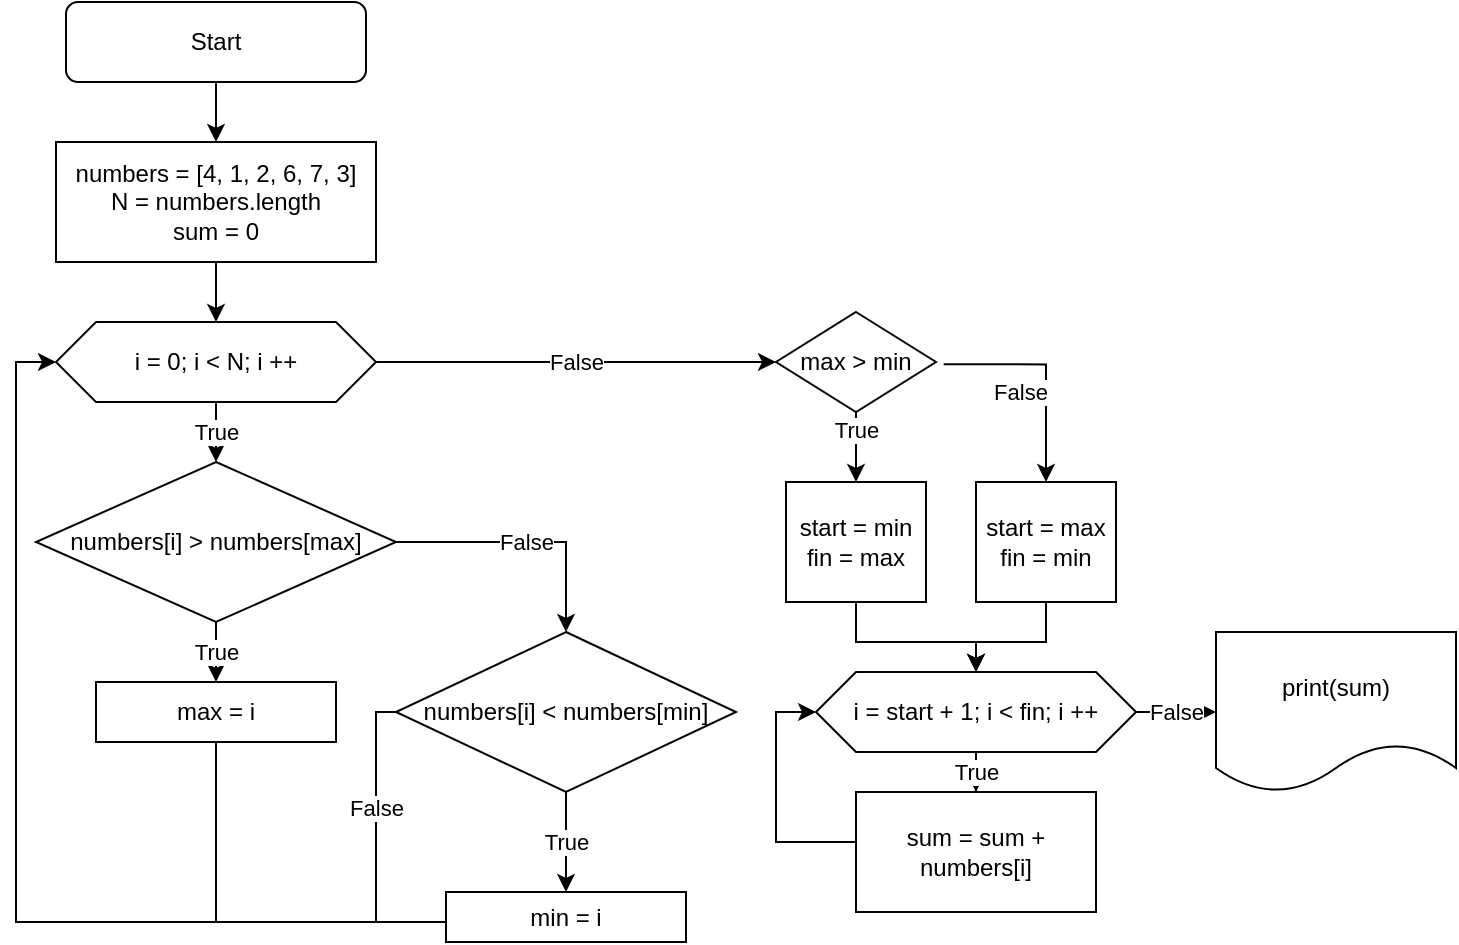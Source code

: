 <mxfile version="20.6.2" type="device"><diagram id="C5RBs43oDa-KdzZeNtuy" name="Page-1"><mxGraphModel dx="768" dy="777" grid="1" gridSize="10" guides="1" tooltips="1" connect="1" arrows="1" fold="1" page="1" pageScale="1" pageWidth="827" pageHeight="1169" math="0" shadow="0"><root><mxCell id="WIyWlLk6GJQsqaUBKTNV-0"/><mxCell id="WIyWlLk6GJQsqaUBKTNV-1" parent="WIyWlLk6GJQsqaUBKTNV-0"/><mxCell id="7_VOB7UUka5l8laXfHVr-1" value="" style="edgeStyle=orthogonalEdgeStyle;rounded=0;orthogonalLoop=1;jettySize=auto;html=1;" parent="WIyWlLk6GJQsqaUBKTNV-1" source="WIyWlLk6GJQsqaUBKTNV-3" target="7_VOB7UUka5l8laXfHVr-0" edge="1"><mxGeometry relative="1" as="geometry"/></mxCell><mxCell id="WIyWlLk6GJQsqaUBKTNV-3" value="Start" style="rounded=1;whiteSpace=wrap;html=1;fontSize=12;glass=0;strokeWidth=1;shadow=0;" parent="WIyWlLk6GJQsqaUBKTNV-1" vertex="1"><mxGeometry x="165" y="100" width="150" height="40" as="geometry"/></mxCell><mxCell id="7_VOB7UUka5l8laXfHVr-3" value="" style="edgeStyle=orthogonalEdgeStyle;rounded=0;orthogonalLoop=1;jettySize=auto;html=1;" parent="WIyWlLk6GJQsqaUBKTNV-1" source="7_VOB7UUka5l8laXfHVr-0" edge="1"><mxGeometry relative="1" as="geometry"><mxPoint x="240" y="260" as="targetPoint"/></mxGeometry></mxCell><mxCell id="7_VOB7UUka5l8laXfHVr-0" value="numbers = [4, 1, 2, 6, 7, 3]&lt;br&gt;N = numbers.length&lt;br&gt;sum = 0" style="whiteSpace=wrap;html=1;rounded=1;glass=0;strokeWidth=1;shadow=0;arcSize=0;" parent="WIyWlLk6GJQsqaUBKTNV-1" vertex="1"><mxGeometry x="160" y="170" width="160" height="60" as="geometry"/></mxCell><mxCell id="7_VOB7UUka5l8laXfHVr-15" value="True" style="edgeStyle=orthogonalEdgeStyle;rounded=0;orthogonalLoop=1;jettySize=auto;html=1;" parent="WIyWlLk6GJQsqaUBKTNV-1" source="7_VOB7UUka5l8laXfHVr-11" target="7_VOB7UUka5l8laXfHVr-12" edge="1"><mxGeometry relative="1" as="geometry"/></mxCell><mxCell id="7_VOB7UUka5l8laXfHVr-29" value="False" style="edgeStyle=orthogonalEdgeStyle;rounded=0;orthogonalLoop=1;jettySize=auto;html=1;entryX=0;entryY=0.5;entryDx=0;entryDy=0;" parent="WIyWlLk6GJQsqaUBKTNV-1" source="7_VOB7UUka5l8laXfHVr-11" target="7_VOB7UUka5l8laXfHVr-30" edge="1"><mxGeometry relative="1" as="geometry"><mxPoint x="390" y="280" as="targetPoint"/></mxGeometry></mxCell><mxCell id="7_VOB7UUka5l8laXfHVr-11" value="i = 0; i &amp;lt; N; i ++" style="shape=hexagon;perimeter=hexagonPerimeter2;whiteSpace=wrap;html=1;fixedSize=1;" parent="WIyWlLk6GJQsqaUBKTNV-1" vertex="1"><mxGeometry x="160" y="260" width="160" height="40" as="geometry"/></mxCell><mxCell id="7_VOB7UUka5l8laXfHVr-17" value="True" style="edgeStyle=orthogonalEdgeStyle;rounded=0;orthogonalLoop=1;jettySize=auto;html=1;" parent="WIyWlLk6GJQsqaUBKTNV-1" source="7_VOB7UUka5l8laXfHVr-12" target="7_VOB7UUka5l8laXfHVr-16" edge="1"><mxGeometry relative="1" as="geometry"/></mxCell><mxCell id="7_VOB7UUka5l8laXfHVr-20" value="False" style="edgeStyle=orthogonalEdgeStyle;rounded=0;orthogonalLoop=1;jettySize=auto;html=1;exitX=1;exitY=0.5;exitDx=0;exitDy=0;entryX=0.5;entryY=0;entryDx=0;entryDy=0;" parent="WIyWlLk6GJQsqaUBKTNV-1" source="7_VOB7UUka5l8laXfHVr-12" target="7_VOB7UUka5l8laXfHVr-18" edge="1"><mxGeometry relative="1" as="geometry"/></mxCell><mxCell id="7_VOB7UUka5l8laXfHVr-12" value="numbers[i] &amp;gt; numbers[max]" style="rhombus;whiteSpace=wrap;html=1;" parent="WIyWlLk6GJQsqaUBKTNV-1" vertex="1"><mxGeometry x="150" y="330" width="180" height="80" as="geometry"/></mxCell><mxCell id="7_VOB7UUka5l8laXfHVr-24" value="" style="edgeStyle=orthogonalEdgeStyle;rounded=0;orthogonalLoop=1;jettySize=auto;html=1;endArrow=none;endFill=0;" parent="WIyWlLk6GJQsqaUBKTNV-1" source="7_VOB7UUka5l8laXfHVr-16" edge="1"><mxGeometry relative="1" as="geometry"><mxPoint x="240" y="560" as="targetPoint"/></mxGeometry></mxCell><mxCell id="7_VOB7UUka5l8laXfHVr-16" value="max = i" style="whiteSpace=wrap;html=1;" parent="WIyWlLk6GJQsqaUBKTNV-1" vertex="1"><mxGeometry x="180" y="440" width="120" height="30" as="geometry"/></mxCell><mxCell id="7_VOB7UUka5l8laXfHVr-22" value="True" style="edgeStyle=orthogonalEdgeStyle;rounded=0;orthogonalLoop=1;jettySize=auto;html=1;" parent="WIyWlLk6GJQsqaUBKTNV-1" source="7_VOB7UUka5l8laXfHVr-18" target="7_VOB7UUka5l8laXfHVr-21" edge="1"><mxGeometry relative="1" as="geometry"/></mxCell><mxCell id="7_VOB7UUka5l8laXfHVr-26" value="False" style="edgeStyle=orthogonalEdgeStyle;rounded=0;orthogonalLoop=1;jettySize=auto;html=1;endArrow=none;endFill=0;" parent="WIyWlLk6GJQsqaUBKTNV-1" source="7_VOB7UUka5l8laXfHVr-18" edge="1"><mxGeometry relative="1" as="geometry"><Array as="points"><mxPoint x="320" y="455"/><mxPoint x="320" y="558"/></Array><mxPoint x="320" y="560" as="targetPoint"/></mxGeometry></mxCell><mxCell id="7_VOB7UUka5l8laXfHVr-18" value="numbers[i] &amp;lt; numbers[min]" style="rhombus;whiteSpace=wrap;html=1;" parent="WIyWlLk6GJQsqaUBKTNV-1" vertex="1"><mxGeometry x="330" y="415" width="170" height="80" as="geometry"/></mxCell><mxCell id="7_VOB7UUka5l8laXfHVr-21" value="min = i" style="whiteSpace=wrap;html=1;" parent="WIyWlLk6GJQsqaUBKTNV-1" vertex="1"><mxGeometry x="355" y="545" width="120" height="25" as="geometry"/></mxCell><mxCell id="7_VOB7UUka5l8laXfHVr-27" style="edgeStyle=orthogonalEdgeStyle;rounded=0;orthogonalLoop=1;jettySize=auto;html=1;entryX=0;entryY=0.5;entryDx=0;entryDy=0;exitX=0;exitY=0.5;exitDx=0;exitDy=0;" parent="WIyWlLk6GJQsqaUBKTNV-1" source="7_VOB7UUka5l8laXfHVr-21" target="7_VOB7UUka5l8laXfHVr-11" edge="1"><mxGeometry relative="1" as="geometry"><mxPoint x="180" y="557.5" as="sourcePoint"/><Array as="points"><mxPoint x="355" y="560"/><mxPoint x="140" y="560"/><mxPoint x="140" y="280"/></Array></mxGeometry></mxCell><mxCell id="7_VOB7UUka5l8laXfHVr-32" value="True" style="edgeStyle=orthogonalEdgeStyle;rounded=0;orthogonalLoop=1;jettySize=auto;html=1;exitX=0.5;exitY=1;exitDx=0;exitDy=0;" parent="WIyWlLk6GJQsqaUBKTNV-1" source="7_VOB7UUka5l8laXfHVr-30" target="7_VOB7UUka5l8laXfHVr-31" edge="1"><mxGeometry x="-0.501" relative="1" as="geometry"><mxPoint x="600" y="310" as="sourcePoint"/><Array as="points"><mxPoint x="560" y="320"/><mxPoint x="560" y="320"/></Array><mxPoint as="offset"/></mxGeometry></mxCell><mxCell id="7_VOB7UUka5l8laXfHVr-34" value="" style="edgeStyle=orthogonalEdgeStyle;rounded=0;orthogonalLoop=1;jettySize=auto;html=1;exitX=1.048;exitY=0.523;exitDx=0;exitDy=0;exitPerimeter=0;" parent="WIyWlLk6GJQsqaUBKTNV-1" source="7_VOB7UUka5l8laXfHVr-30" target="7_VOB7UUka5l8laXfHVr-33" edge="1"><mxGeometry relative="1" as="geometry"><Array as="points"><mxPoint x="655" y="281"/></Array></mxGeometry></mxCell><mxCell id="7_VOB7UUka5l8laXfHVr-35" value="False" style="edgeLabel;html=1;align=center;verticalAlign=middle;resizable=0;points=[];" parent="7_VOB7UUka5l8laXfHVr-34" vertex="1" connectable="0"><mxGeometry x="-0.346" y="-2" relative="1" as="geometry"><mxPoint x="2" y="12" as="offset"/></mxGeometry></mxCell><mxCell id="7_VOB7UUka5l8laXfHVr-30" value="max &amp;gt; min" style="rhombus;whiteSpace=wrap;html=1;" parent="WIyWlLk6GJQsqaUBKTNV-1" vertex="1"><mxGeometry x="520" y="255" width="80" height="50" as="geometry"/></mxCell><mxCell id="7_VOB7UUka5l8laXfHVr-37" style="edgeStyle=orthogonalEdgeStyle;rounded=0;orthogonalLoop=1;jettySize=auto;html=1;" parent="WIyWlLk6GJQsqaUBKTNV-1" source="7_VOB7UUka5l8laXfHVr-31" target="7_VOB7UUka5l8laXfHVr-36" edge="1"><mxGeometry relative="1" as="geometry"><Array as="points"><mxPoint x="560" y="420"/><mxPoint x="620" y="420"/></Array></mxGeometry></mxCell><mxCell id="7_VOB7UUka5l8laXfHVr-31" value="start = min&lt;br&gt;fin = max" style="whiteSpace=wrap;html=1;" parent="WIyWlLk6GJQsqaUBKTNV-1" vertex="1"><mxGeometry x="525" y="340" width="70" height="60" as="geometry"/></mxCell><mxCell id="7_VOB7UUka5l8laXfHVr-40" style="edgeStyle=orthogonalEdgeStyle;rounded=0;orthogonalLoop=1;jettySize=auto;html=1;entryX=0.5;entryY=0;entryDx=0;entryDy=0;" parent="WIyWlLk6GJQsqaUBKTNV-1" source="7_VOB7UUka5l8laXfHVr-33" target="7_VOB7UUka5l8laXfHVr-36" edge="1"><mxGeometry relative="1" as="geometry"><Array as="points"><mxPoint x="655" y="420"/><mxPoint x="620" y="420"/></Array></mxGeometry></mxCell><mxCell id="7_VOB7UUka5l8laXfHVr-33" value="start = max&lt;br&gt;fin = min" style="whiteSpace=wrap;html=1;" parent="WIyWlLk6GJQsqaUBKTNV-1" vertex="1"><mxGeometry x="620" y="340" width="70" height="60" as="geometry"/></mxCell><mxCell id="7_VOB7UUka5l8laXfHVr-42" value="True" style="edgeStyle=orthogonalEdgeStyle;rounded=0;orthogonalLoop=1;jettySize=auto;html=1;" parent="WIyWlLk6GJQsqaUBKTNV-1" source="7_VOB7UUka5l8laXfHVr-36" target="7_VOB7UUka5l8laXfHVr-41" edge="1"><mxGeometry relative="1" as="geometry"/></mxCell><mxCell id="7_VOB7UUka5l8laXfHVr-45" value="False" style="edgeStyle=orthogonalEdgeStyle;rounded=0;orthogonalLoop=1;jettySize=auto;html=1;" parent="WIyWlLk6GJQsqaUBKTNV-1" source="7_VOB7UUka5l8laXfHVr-36" target="7_VOB7UUka5l8laXfHVr-44" edge="1"><mxGeometry relative="1" as="geometry"/></mxCell><mxCell id="7_VOB7UUka5l8laXfHVr-36" value="i = start + 1; i &amp;lt; fin; i ++" style="shape=hexagon;perimeter=hexagonPerimeter2;whiteSpace=wrap;html=1;fixedSize=1;" parent="WIyWlLk6GJQsqaUBKTNV-1" vertex="1"><mxGeometry x="540" y="435" width="160" height="40" as="geometry"/></mxCell><mxCell id="7_VOB7UUka5l8laXfHVr-43" style="edgeStyle=orthogonalEdgeStyle;rounded=0;orthogonalLoop=1;jettySize=auto;html=1;entryX=0;entryY=0.5;entryDx=0;entryDy=0;" parent="WIyWlLk6GJQsqaUBKTNV-1" source="7_VOB7UUka5l8laXfHVr-41" target="7_VOB7UUka5l8laXfHVr-36" edge="1"><mxGeometry relative="1" as="geometry"><Array as="points"><mxPoint x="520" y="520"/><mxPoint x="520" y="455"/></Array></mxGeometry></mxCell><mxCell id="7_VOB7UUka5l8laXfHVr-41" value="sum = sum + numbers[i]" style="whiteSpace=wrap;html=1;" parent="WIyWlLk6GJQsqaUBKTNV-1" vertex="1"><mxGeometry x="560" y="495" width="120" height="60" as="geometry"/></mxCell><mxCell id="7_VOB7UUka5l8laXfHVr-44" value="print(sum)" style="shape=document;whiteSpace=wrap;html=1;boundedLbl=1;" parent="WIyWlLk6GJQsqaUBKTNV-1" vertex="1"><mxGeometry x="740" y="415" width="120" height="80" as="geometry"/></mxCell></root></mxGraphModel></diagram></mxfile>